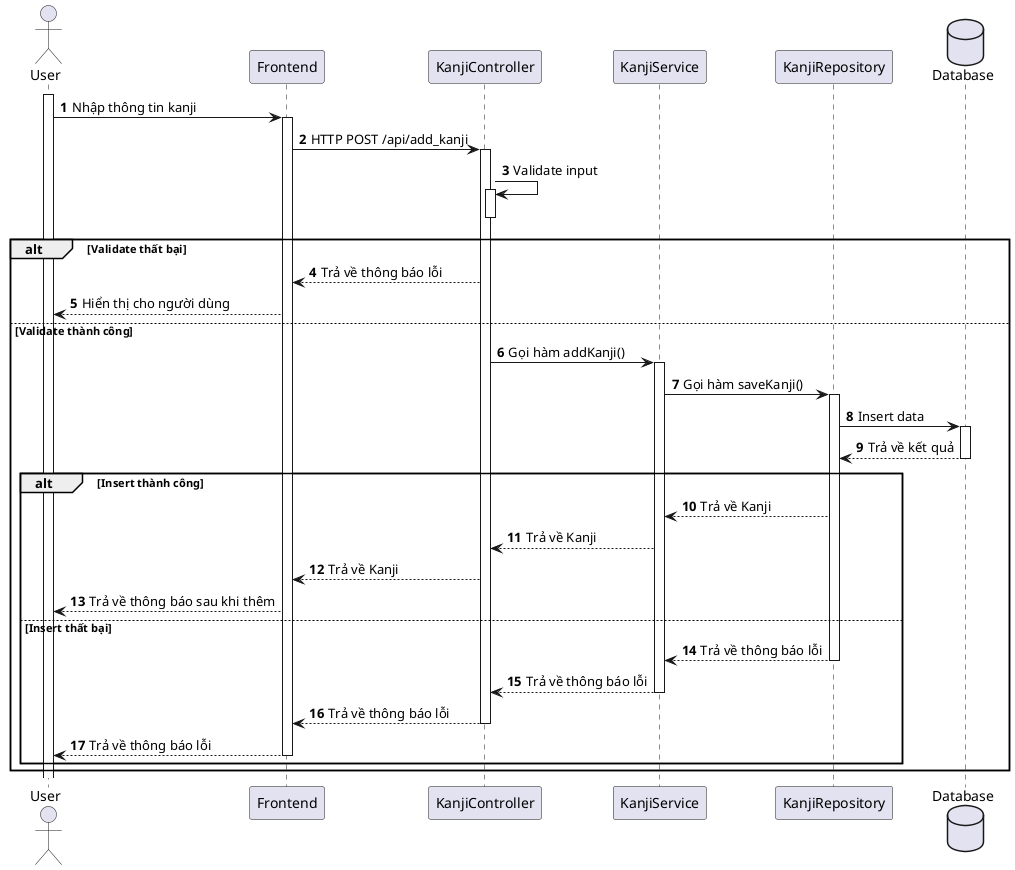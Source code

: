 @startuml
actor User
'participant "Homepage Activity" as Homepage
participant "Frontend" as Frontend
participant "KanjiController" as Controller
participant "KanjiService" as Service
participant "KanjiRepository" as Repository

database Database
activate User
autonumber

User -> Frontend++: Nhập thông tin kanji
Frontend -> Controller++: HTTP POST /api/add_kanji
Controller -> Controller: Validate input
activate Controller
deactivate Controller

alt Validate thất bại
    Controller --> Frontend: Trả về thông báo lỗi
    Frontend --> User: Hiển thị cho người dùng

else Validate thành công
    Controller -> Service++: Gọi hàm addKanji()
    Service -> Repository++: Gọi hàm saveKanji()
    Repository -> Database++: Insert data
    Database --> Repository--: Trả về kết quả
    
    alt Insert thành công
        Repository --> Service: Trả về Kanji
        Service --> Controller: Trả về Kanji
        Controller --> Frontend: Trả về Kanji
        Frontend --> User: Trả về thông báo sau khi thêm
        
    else Insert thất bại
        Repository --> Service: Trả về thông báo lỗi
        deactivate Repository
        Service --> Controller--: Trả về thông báo lỗi
        Controller --> Frontend--: Trả về thông báo lỗi
        Frontend --> User--: Trả về thông báo lỗi
    end
end
@enduml
